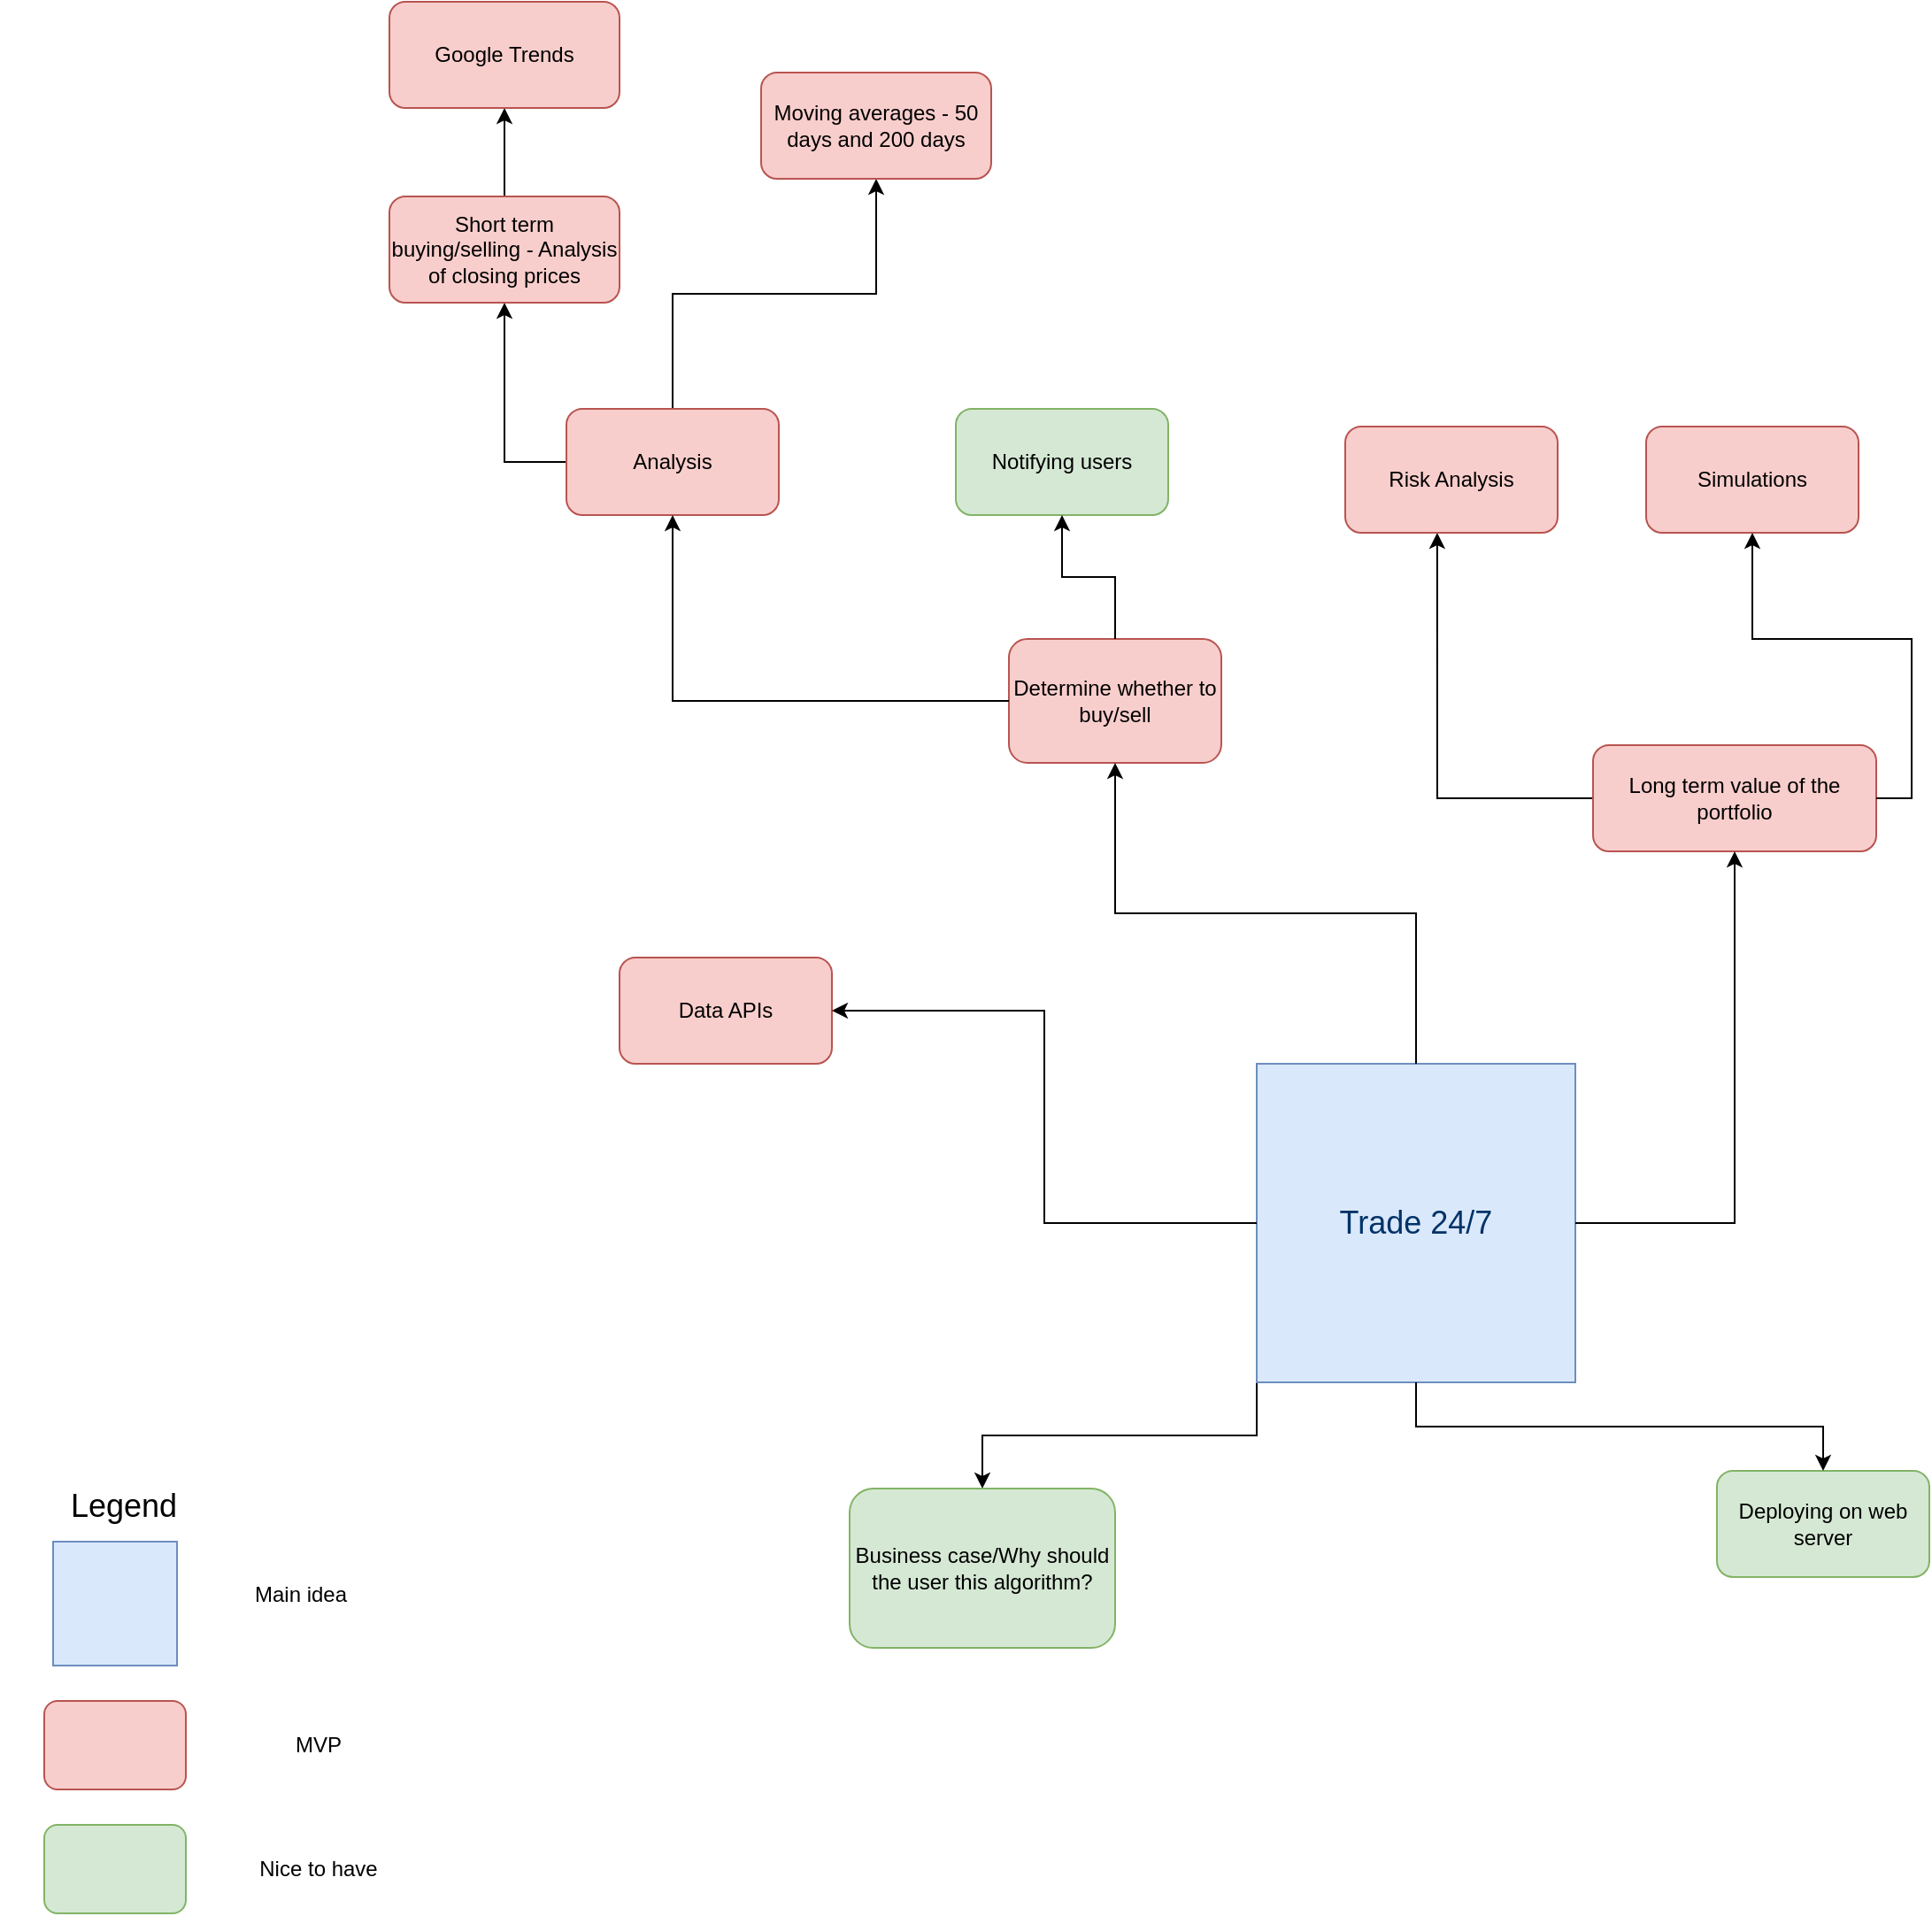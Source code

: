 <mxfile version="14.8.2" type="github">
  <diagram id="9hqybfcc5q5ypudS5BrD" name="Page-1">
    <mxGraphModel dx="2253" dy="1940" grid="1" gridSize="10" guides="1" tooltips="1" connect="1" arrows="1" fold="1" page="1" pageScale="1" pageWidth="827" pageHeight="1169" math="0" shadow="0">
      <root>
        <mxCell id="0" />
        <mxCell id="1" parent="0" />
        <mxCell id="U_eiOTlvVRwf-Y54M-i0-1" value="" style="group" vertex="1" connectable="0" parent="1">
          <mxGeometry x="-10" y="620" width="230" height="260" as="geometry" />
        </mxCell>
        <mxCell id="EOSwnPT17PY9McPGaiq8-14" value="&lt;font style=&quot;font-size: 18px&quot;&gt;Legend&lt;/font&gt;" style="text;html=1;strokeColor=none;fillColor=none;align=center;verticalAlign=middle;whiteSpace=wrap;rounded=0;" parent="U_eiOTlvVRwf-Y54M-i0-1" vertex="1">
          <mxGeometry width="140" height="60" as="geometry" />
        </mxCell>
        <mxCell id="EOSwnPT17PY9McPGaiq8-15" value="" style="whiteSpace=wrap;html=1;aspect=fixed;fillColor=#dae8fc;strokeColor=#6c8ebf;" parent="U_eiOTlvVRwf-Y54M-i0-1" vertex="1">
          <mxGeometry x="30" y="50" width="70" height="70" as="geometry" />
        </mxCell>
        <mxCell id="EOSwnPT17PY9McPGaiq8-16" value="Main idea" style="text;html=1;strokeColor=none;fillColor=none;align=center;verticalAlign=middle;whiteSpace=wrap;rounded=0;" parent="U_eiOTlvVRwf-Y54M-i0-1" vertex="1">
          <mxGeometry x="120" y="70" width="100" height="20" as="geometry" />
        </mxCell>
        <mxCell id="EOSwnPT17PY9McPGaiq8-17" value="" style="rounded=1;whiteSpace=wrap;html=1;fillColor=#f8cecc;strokeColor=#b85450;" parent="U_eiOTlvVRwf-Y54M-i0-1" vertex="1">
          <mxGeometry x="25" y="140" width="80" height="50" as="geometry" />
        </mxCell>
        <mxCell id="EOSwnPT17PY9McPGaiq8-18" value="MVP" style="text;html=1;strokeColor=none;fillColor=none;align=center;verticalAlign=middle;whiteSpace=wrap;rounded=0;" parent="U_eiOTlvVRwf-Y54M-i0-1" vertex="1">
          <mxGeometry x="130" y="155" width="100" height="20" as="geometry" />
        </mxCell>
        <mxCell id="EOSwnPT17PY9McPGaiq8-20" value="" style="rounded=1;whiteSpace=wrap;html=1;fillColor=#d5e8d4;strokeColor=#82b366;" parent="U_eiOTlvVRwf-Y54M-i0-1" vertex="1">
          <mxGeometry x="25" y="210" width="80" height="50" as="geometry" />
        </mxCell>
        <mxCell id="EOSwnPT17PY9McPGaiq8-21" value="Nice to have" style="text;html=1;strokeColor=none;fillColor=none;align=center;verticalAlign=middle;whiteSpace=wrap;rounded=0;" parent="U_eiOTlvVRwf-Y54M-i0-1" vertex="1">
          <mxGeometry x="130" y="225" width="100" height="20" as="geometry" />
        </mxCell>
        <mxCell id="U_eiOTlvVRwf-Y54M-i0-21" style="edgeStyle=orthogonalEdgeStyle;rounded=0;orthogonalLoop=1;jettySize=auto;html=1;exitX=0;exitY=1;exitDx=0;exitDy=0;entryX=0.5;entryY=0;entryDx=0;entryDy=0;" edge="1" parent="1" source="EOSwnPT17PY9McPGaiq8-1" target="U_eiOTlvVRwf-Y54M-i0-20">
          <mxGeometry relative="1" as="geometry" />
        </mxCell>
        <mxCell id="EOSwnPT17PY9McPGaiq8-1" value="&lt;font color=&quot;#003366&quot; style=&quot;font-size: 18px&quot;&gt;Trade 24/7&lt;/font&gt;" style="whiteSpace=wrap;html=1;aspect=fixed;fillColor=#dae8fc;strokeColor=#6c8ebf;" parent="1" vertex="1">
          <mxGeometry x="700" y="400" width="180" height="180" as="geometry" />
        </mxCell>
        <mxCell id="EOSwnPT17PY9McPGaiq8-2" value="Data APIs" style="rounded=1;whiteSpace=wrap;html=1;fillColor=#f8cecc;strokeColor=#b85450;" parent="1" vertex="1">
          <mxGeometry x="340" y="340" width="120" height="60" as="geometry" />
        </mxCell>
        <mxCell id="EOSwnPT17PY9McPGaiq8-3" style="edgeStyle=orthogonalEdgeStyle;rounded=0;orthogonalLoop=1;jettySize=auto;html=1;exitX=0;exitY=0.5;exitDx=0;exitDy=0;entryX=1;entryY=0.5;entryDx=0;entryDy=0;" parent="1" source="EOSwnPT17PY9McPGaiq8-1" target="EOSwnPT17PY9McPGaiq8-2" edge="1">
          <mxGeometry x="310" y="30" as="geometry" />
        </mxCell>
        <mxCell id="EOSwnPT17PY9McPGaiq8-4" value="Determine whether to buy/sell" style="rounded=1;whiteSpace=wrap;html=1;fillColor=#f8cecc;strokeColor=#b85450;" parent="1" vertex="1">
          <mxGeometry x="560" y="160" width="120" height="70" as="geometry" />
        </mxCell>
        <mxCell id="EOSwnPT17PY9McPGaiq8-5" style="edgeStyle=orthogonalEdgeStyle;rounded=0;orthogonalLoop=1;jettySize=auto;html=1;exitX=0.5;exitY=0;exitDx=0;exitDy=0;entryX=0.5;entryY=1;entryDx=0;entryDy=0;" parent="1" source="EOSwnPT17PY9McPGaiq8-1" target="EOSwnPT17PY9McPGaiq8-4" edge="1">
          <mxGeometry x="310" y="30" as="geometry" />
        </mxCell>
        <mxCell id="U_eiOTlvVRwf-Y54M-i0-28" style="edgeStyle=orthogonalEdgeStyle;rounded=0;orthogonalLoop=1;jettySize=auto;html=1;entryX=0.433;entryY=1;entryDx=0;entryDy=0;entryPerimeter=0;" edge="1" parent="1" source="EOSwnPT17PY9McPGaiq8-6" target="U_eiOTlvVRwf-Y54M-i0-27">
          <mxGeometry relative="1" as="geometry" />
        </mxCell>
        <mxCell id="EOSwnPT17PY9McPGaiq8-6" value="Long term value of the portfolio" style="rounded=1;whiteSpace=wrap;html=1;fillColor=#f8cecc;strokeColor=#b85450;" parent="1" vertex="1">
          <mxGeometry x="890" y="220" width="160" height="60" as="geometry" />
        </mxCell>
        <mxCell id="EOSwnPT17PY9McPGaiq8-7" style="edgeStyle=orthogonalEdgeStyle;rounded=0;orthogonalLoop=1;jettySize=auto;html=1;exitX=1;exitY=0.5;exitDx=0;exitDy=0;entryX=0.5;entryY=1;entryDx=0;entryDy=0;" parent="1" source="EOSwnPT17PY9McPGaiq8-1" target="EOSwnPT17PY9McPGaiq8-6" edge="1">
          <mxGeometry x="310" y="30" as="geometry" />
        </mxCell>
        <mxCell id="EOSwnPT17PY9McPGaiq8-8" value="Notifying users" style="rounded=1;whiteSpace=wrap;html=1;fillColor=#d5e8d4;strokeColor=#82b366;" parent="1" vertex="1">
          <mxGeometry x="530" y="30" width="120" height="60" as="geometry" />
        </mxCell>
        <mxCell id="EOSwnPT17PY9McPGaiq8-9" style="edgeStyle=orthogonalEdgeStyle;rounded=0;orthogonalLoop=1;jettySize=auto;html=1;entryX=0.5;entryY=1;entryDx=0;entryDy=0;" parent="1" source="EOSwnPT17PY9McPGaiq8-4" target="EOSwnPT17PY9McPGaiq8-8" edge="1">
          <mxGeometry x="310" y="30" as="geometry" />
        </mxCell>
        <mxCell id="EOSwnPT17PY9McPGaiq8-10" value="Simulations" style="rounded=1;whiteSpace=wrap;html=1;fillColor=#f8cecc;strokeColor=#b85450;" parent="1" vertex="1">
          <mxGeometry x="920" y="40" width="120" height="60" as="geometry" />
        </mxCell>
        <mxCell id="EOSwnPT17PY9McPGaiq8-11" style="edgeStyle=orthogonalEdgeStyle;rounded=0;orthogonalLoop=1;jettySize=auto;html=1;exitX=1;exitY=0.5;exitDx=0;exitDy=0;" parent="1" source="EOSwnPT17PY9McPGaiq8-6" target="EOSwnPT17PY9McPGaiq8-10" edge="1">
          <mxGeometry x="310" y="30" as="geometry" />
        </mxCell>
        <mxCell id="U_eiOTlvVRwf-Y54M-i0-22" style="edgeStyle=orthogonalEdgeStyle;rounded=0;orthogonalLoop=1;jettySize=auto;html=1;exitX=0;exitY=0.5;exitDx=0;exitDy=0;entryX=0.5;entryY=1;entryDx=0;entryDy=0;" edge="1" parent="1" source="EOSwnPT17PY9McPGaiq8-12" target="U_eiOTlvVRwf-Y54M-i0-19">
          <mxGeometry relative="1" as="geometry" />
        </mxCell>
        <mxCell id="U_eiOTlvVRwf-Y54M-i0-26" style="edgeStyle=orthogonalEdgeStyle;rounded=0;orthogonalLoop=1;jettySize=auto;html=1;exitX=0.5;exitY=0;exitDx=0;exitDy=0;entryX=0.5;entryY=1;entryDx=0;entryDy=0;" edge="1" parent="1" source="EOSwnPT17PY9McPGaiq8-12" target="U_eiOTlvVRwf-Y54M-i0-25">
          <mxGeometry relative="1" as="geometry" />
        </mxCell>
        <mxCell id="EOSwnPT17PY9McPGaiq8-12" value="Analysis" style="rounded=1;whiteSpace=wrap;html=1;fillColor=#f8cecc;strokeColor=#b85450;" parent="1" vertex="1">
          <mxGeometry x="310" y="30" width="120" height="60" as="geometry" />
        </mxCell>
        <mxCell id="EOSwnPT17PY9McPGaiq8-13" style="edgeStyle=orthogonalEdgeStyle;rounded=0;orthogonalLoop=1;jettySize=auto;html=1;exitX=0;exitY=0.5;exitDx=0;exitDy=0;" parent="1" source="EOSwnPT17PY9McPGaiq8-4" target="EOSwnPT17PY9McPGaiq8-12" edge="1">
          <mxGeometry x="310" y="30" as="geometry" />
        </mxCell>
        <mxCell id="EOSwnPT17PY9McPGaiq8-22" value="Deploying on web server" style="rounded=1;whiteSpace=wrap;html=1;fillColor=#d5e8d4;strokeColor=#82b366;" parent="1" vertex="1">
          <mxGeometry x="960" y="630" width="120" height="60" as="geometry" />
        </mxCell>
        <mxCell id="EOSwnPT17PY9McPGaiq8-23" style="edgeStyle=orthogonalEdgeStyle;rounded=0;orthogonalLoop=1;jettySize=auto;html=1;exitX=0.5;exitY=1;exitDx=0;exitDy=0;" parent="1" source="EOSwnPT17PY9McPGaiq8-1" target="EOSwnPT17PY9McPGaiq8-22" edge="1">
          <mxGeometry x="310" y="30" as="geometry" />
        </mxCell>
        <mxCell id="U_eiOTlvVRwf-Y54M-i0-24" style="edgeStyle=orthogonalEdgeStyle;rounded=0;orthogonalLoop=1;jettySize=auto;html=1;exitX=0.5;exitY=0;exitDx=0;exitDy=0;entryX=0.5;entryY=1;entryDx=0;entryDy=0;" edge="1" parent="1" source="U_eiOTlvVRwf-Y54M-i0-19" target="U_eiOTlvVRwf-Y54M-i0-23">
          <mxGeometry relative="1" as="geometry" />
        </mxCell>
        <mxCell id="U_eiOTlvVRwf-Y54M-i0-19" value="Short term buying/selling - Analysis of closing prices" style="rounded=1;whiteSpace=wrap;html=1;fillColor=#f8cecc;strokeColor=#b85450;" vertex="1" parent="1">
          <mxGeometry x="210" y="-90" width="130" height="60" as="geometry" />
        </mxCell>
        <mxCell id="U_eiOTlvVRwf-Y54M-i0-20" value="Business case/Why should the user this algorithm?" style="rounded=1;whiteSpace=wrap;html=1;fillColor=#d5e8d4;strokeColor=#82b366;" vertex="1" parent="1">
          <mxGeometry x="470" y="640" width="150" height="90" as="geometry" />
        </mxCell>
        <mxCell id="U_eiOTlvVRwf-Y54M-i0-23" value="Google Trends" style="rounded=1;whiteSpace=wrap;html=1;fillColor=#f8cecc;strokeColor=#b85450;" vertex="1" parent="1">
          <mxGeometry x="210" y="-200" width="130" height="60" as="geometry" />
        </mxCell>
        <mxCell id="U_eiOTlvVRwf-Y54M-i0-25" value="Moving averages - 50 days and 200 days" style="rounded=1;whiteSpace=wrap;html=1;fillColor=#f8cecc;strokeColor=#b85450;" vertex="1" parent="1">
          <mxGeometry x="420" y="-160" width="130" height="60" as="geometry" />
        </mxCell>
        <mxCell id="U_eiOTlvVRwf-Y54M-i0-27" value="Risk Analysis" style="rounded=1;whiteSpace=wrap;html=1;fillColor=#f8cecc;strokeColor=#b85450;" vertex="1" parent="1">
          <mxGeometry x="750" y="40" width="120" height="60" as="geometry" />
        </mxCell>
      </root>
    </mxGraphModel>
  </diagram>
</mxfile>
